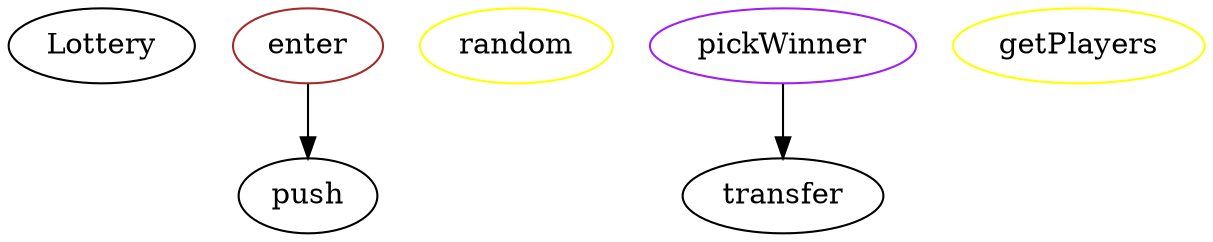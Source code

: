 strict digraph {
  Lottery
  enter [color=brown]
  push
  random [color=yellow]
  pickWinner [color=purple]
  transfer
  getPlayers [color=yellow]
  enter -> push
  pickWinner -> transfer
}

